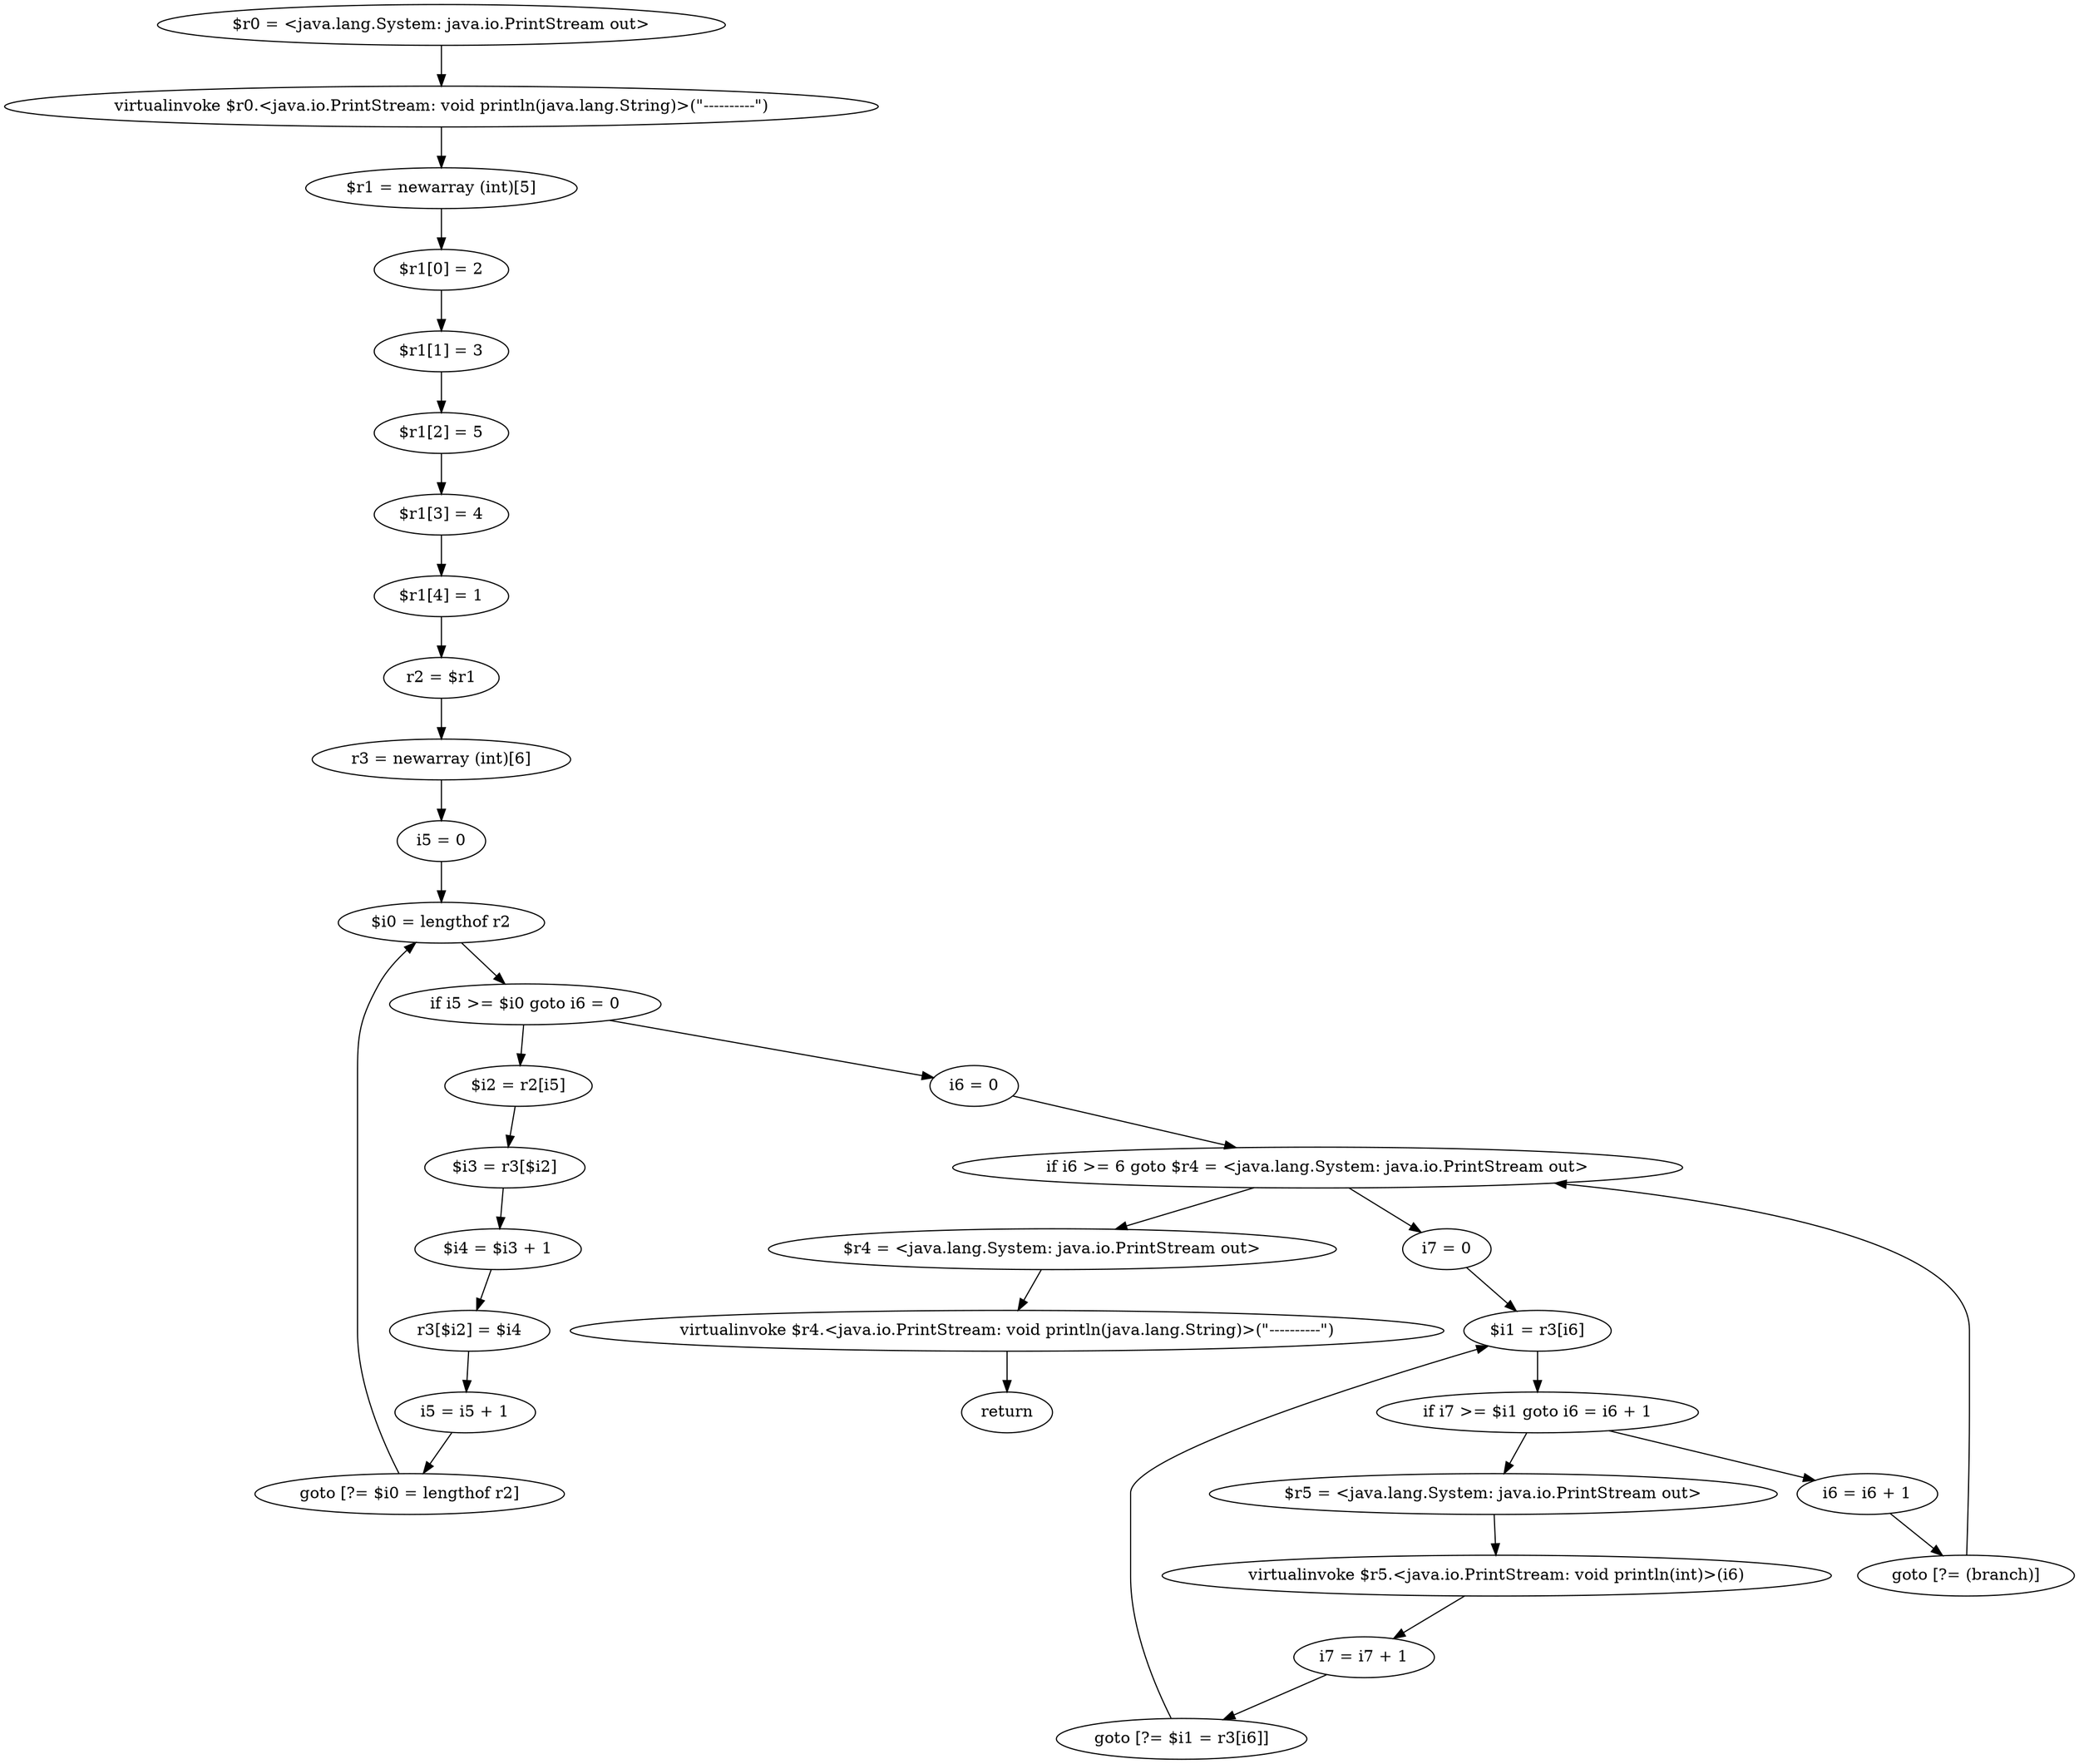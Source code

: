 digraph "unitGraph" {
    "$r0 = <java.lang.System: java.io.PrintStream out>"
    "virtualinvoke $r0.<java.io.PrintStream: void println(java.lang.String)>(\"----------\")"
    "$r1 = newarray (int)[5]"
    "$r1[0] = 2"
    "$r1[1] = 3"
    "$r1[2] = 5"
    "$r1[3] = 4"
    "$r1[4] = 1"
    "r2 = $r1"
    "r3 = newarray (int)[6]"
    "i5 = 0"
    "$i0 = lengthof r2"
    "if i5 >= $i0 goto i6 = 0"
    "$i2 = r2[i5]"
    "$i3 = r3[$i2]"
    "$i4 = $i3 + 1"
    "r3[$i2] = $i4"
    "i5 = i5 + 1"
    "goto [?= $i0 = lengthof r2]"
    "i6 = 0"
    "if i6 >= 6 goto $r4 = <java.lang.System: java.io.PrintStream out>"
    "i7 = 0"
    "$i1 = r3[i6]"
    "if i7 >= $i1 goto i6 = i6 + 1"
    "$r5 = <java.lang.System: java.io.PrintStream out>"
    "virtualinvoke $r5.<java.io.PrintStream: void println(int)>(i6)"
    "i7 = i7 + 1"
    "goto [?= $i1 = r3[i6]]"
    "i6 = i6 + 1"
    "goto [?= (branch)]"
    "$r4 = <java.lang.System: java.io.PrintStream out>"
    "virtualinvoke $r4.<java.io.PrintStream: void println(java.lang.String)>(\"----------\")"
    "return"
    "$r0 = <java.lang.System: java.io.PrintStream out>"->"virtualinvoke $r0.<java.io.PrintStream: void println(java.lang.String)>(\"----------\")";
    "virtualinvoke $r0.<java.io.PrintStream: void println(java.lang.String)>(\"----------\")"->"$r1 = newarray (int)[5]";
    "$r1 = newarray (int)[5]"->"$r1[0] = 2";
    "$r1[0] = 2"->"$r1[1] = 3";
    "$r1[1] = 3"->"$r1[2] = 5";
    "$r1[2] = 5"->"$r1[3] = 4";
    "$r1[3] = 4"->"$r1[4] = 1";
    "$r1[4] = 1"->"r2 = $r1";
    "r2 = $r1"->"r3 = newarray (int)[6]";
    "r3 = newarray (int)[6]"->"i5 = 0";
    "i5 = 0"->"$i0 = lengthof r2";
    "$i0 = lengthof r2"->"if i5 >= $i0 goto i6 = 0";
    "if i5 >= $i0 goto i6 = 0"->"$i2 = r2[i5]";
    "if i5 >= $i0 goto i6 = 0"->"i6 = 0";
    "$i2 = r2[i5]"->"$i3 = r3[$i2]";
    "$i3 = r3[$i2]"->"$i4 = $i3 + 1";
    "$i4 = $i3 + 1"->"r3[$i2] = $i4";
    "r3[$i2] = $i4"->"i5 = i5 + 1";
    "i5 = i5 + 1"->"goto [?= $i0 = lengthof r2]";
    "goto [?= $i0 = lengthof r2]"->"$i0 = lengthof r2";
    "i6 = 0"->"if i6 >= 6 goto $r4 = <java.lang.System: java.io.PrintStream out>";
    "if i6 >= 6 goto $r4 = <java.lang.System: java.io.PrintStream out>"->"i7 = 0";
    "if i6 >= 6 goto $r4 = <java.lang.System: java.io.PrintStream out>"->"$r4 = <java.lang.System: java.io.PrintStream out>";
    "i7 = 0"->"$i1 = r3[i6]";
    "$i1 = r3[i6]"->"if i7 >= $i1 goto i6 = i6 + 1";
    "if i7 >= $i1 goto i6 = i6 + 1"->"$r5 = <java.lang.System: java.io.PrintStream out>";
    "if i7 >= $i1 goto i6 = i6 + 1"->"i6 = i6 + 1";
    "$r5 = <java.lang.System: java.io.PrintStream out>"->"virtualinvoke $r5.<java.io.PrintStream: void println(int)>(i6)";
    "virtualinvoke $r5.<java.io.PrintStream: void println(int)>(i6)"->"i7 = i7 + 1";
    "i7 = i7 + 1"->"goto [?= $i1 = r3[i6]]";
    "goto [?= $i1 = r3[i6]]"->"$i1 = r3[i6]";
    "i6 = i6 + 1"->"goto [?= (branch)]";
    "goto [?= (branch)]"->"if i6 >= 6 goto $r4 = <java.lang.System: java.io.PrintStream out>";
    "$r4 = <java.lang.System: java.io.PrintStream out>"->"virtualinvoke $r4.<java.io.PrintStream: void println(java.lang.String)>(\"----------\")";
    "virtualinvoke $r4.<java.io.PrintStream: void println(java.lang.String)>(\"----------\")"->"return";
}
